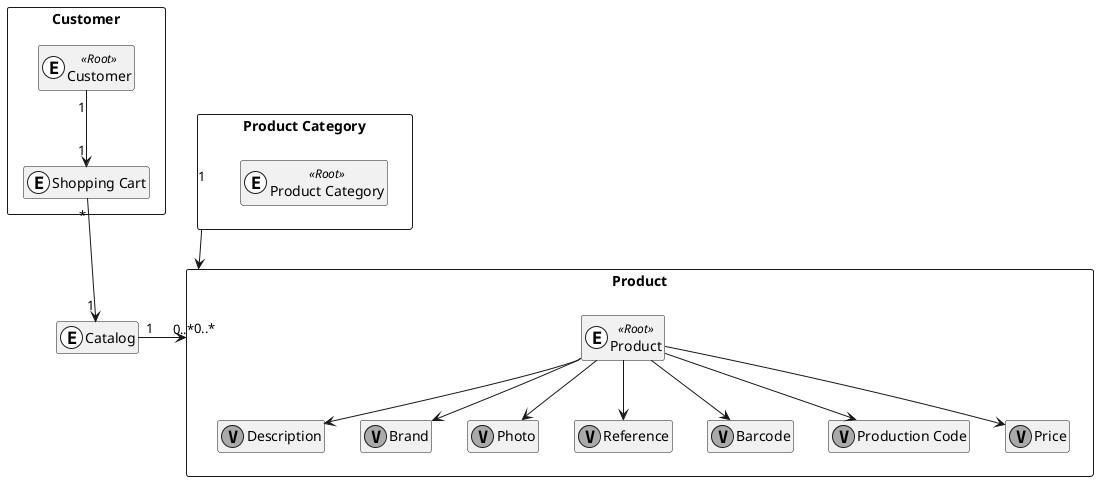 @startuml
hide methods
hide fields


package "Product Category" <<Rectangle>>{

    class "Product Category" << (E,#FFFFFF) >> <<Root>>

}

package Customer <<rectangle>>{

class "Customer" << (E,#FFFFFF) >> <<Root>>

class "Shopping Cart" << (E,#FFFFFF) >> 

Customer "1" --> "1" "Shopping Cart"

}

package Product <<rectangle>>{

    class Product << (E,#FFFFFF) >> <<Root>>

    class Description<< (V,#AAAAAA) >>
    class Brand << (V,#AAAAAA) >>
    class Photo << (V,#AAAAAA) >>
    class Reference << (V,#AAAAAA) >>
    class Barcode << (V,#AAAAAA) >>
    class "Production Code" << (V,#AAAAAA) >>
    class Price << (V,#AAAAAA) >>

    Product --> Description
    Product --> Brand 
    Product --> Photo 
    Product --> Reference
    Product --> Barcode 
    Product --> "Production Code"
    Product --> Price 

}



   class Catalog << (E,#FFFFFF) >>

 


"Product Category" "1" --> "0..*" Product
Catalog  "1" -r-> "0..*" Product

"Shopping Cart" "*" --> "1" Catalog

@enduml